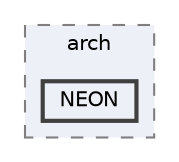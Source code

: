 digraph "external/taskflow/3rd-party/eigen-3.3.7/Eigen/src/Core/arch/NEON"
{
 // LATEX_PDF_SIZE
  bgcolor="transparent";
  edge [fontname=Helvetica,fontsize=10,labelfontname=Helvetica,labelfontsize=10];
  node [fontname=Helvetica,fontsize=10,shape=box,height=0.2,width=0.4];
  compound=true
  subgraph clusterdir_38c22e1993d986e523413ac2b2f8e0d9 {
    graph [ bgcolor="#edf0f7", pencolor="grey50", label="arch", fontname=Helvetica,fontsize=10 style="filled,dashed", URL="dir_38c22e1993d986e523413ac2b2f8e0d9.html",tooltip=""]
  dir_54c4ac9632cbfb698f2efc8bb04b6ebc [label="NEON", fillcolor="#edf0f7", color="grey25", style="filled,bold", URL="dir_54c4ac9632cbfb698f2efc8bb04b6ebc.html",tooltip=""];
  }
}
